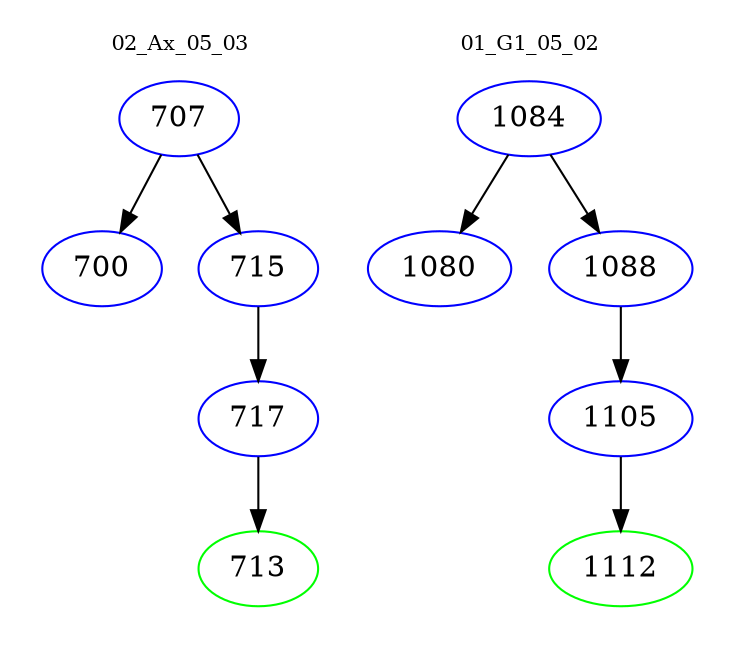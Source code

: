 digraph{
subgraph cluster_0 {
color = white
label = "02_Ax_05_03";
fontsize=10;
T0_707 [label="707", color="blue"]
T0_707 -> T0_700 [color="black"]
T0_700 [label="700", color="blue"]
T0_707 -> T0_715 [color="black"]
T0_715 [label="715", color="blue"]
T0_715 -> T0_717 [color="black"]
T0_717 [label="717", color="blue"]
T0_717 -> T0_713 [color="black"]
T0_713 [label="713", color="green"]
}
subgraph cluster_1 {
color = white
label = "01_G1_05_02";
fontsize=10;
T1_1084 [label="1084", color="blue"]
T1_1084 -> T1_1080 [color="black"]
T1_1080 [label="1080", color="blue"]
T1_1084 -> T1_1088 [color="black"]
T1_1088 [label="1088", color="blue"]
T1_1088 -> T1_1105 [color="black"]
T1_1105 [label="1105", color="blue"]
T1_1105 -> T1_1112 [color="black"]
T1_1112 [label="1112", color="green"]
}
}
